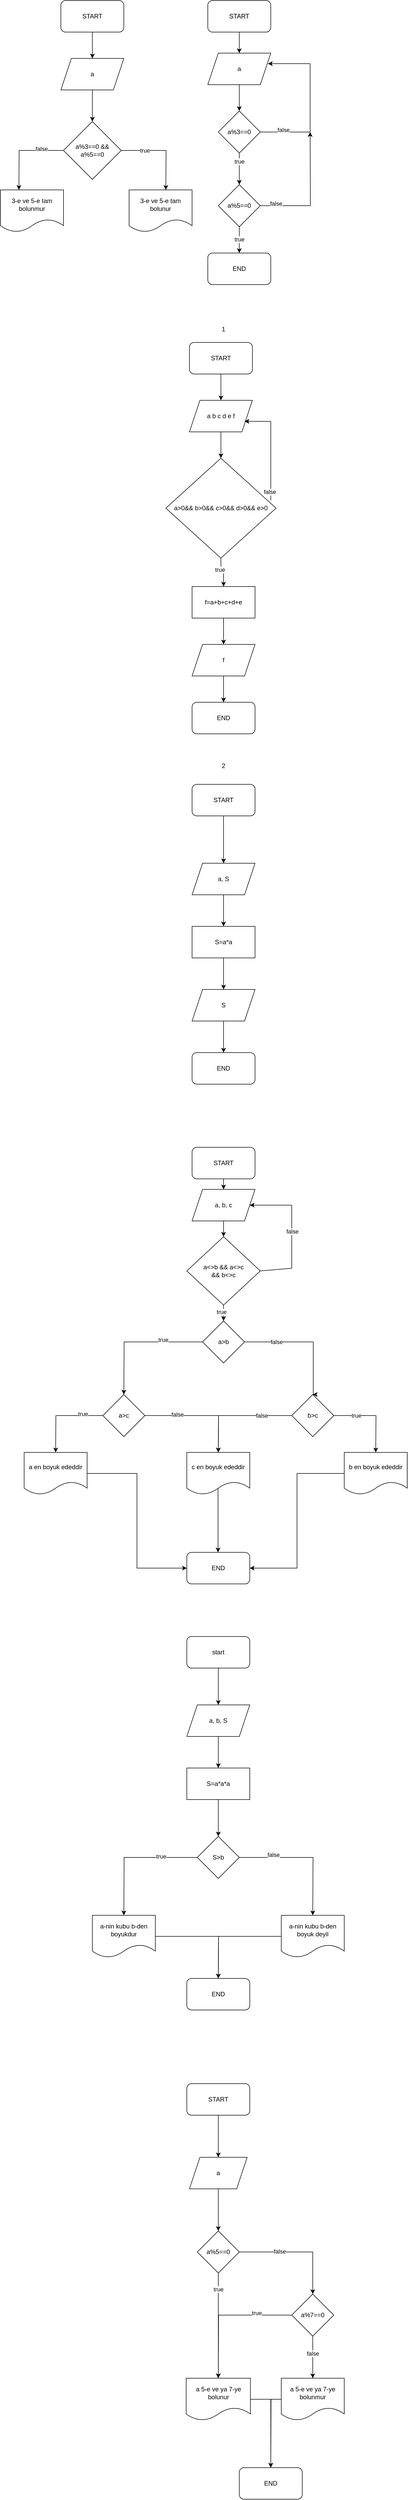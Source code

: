<mxfile version="24.2.2" type="device">
  <diagram name="Page-1" id="QCi-x4vuY8TqEwZbG3ux">
    <mxGraphModel dx="1009" dy="573" grid="1" gridSize="10" guides="1" tooltips="1" connect="1" arrows="1" fold="1" page="1" pageScale="1" pageWidth="850" pageHeight="1100" math="0" shadow="0">
      <root>
        <mxCell id="0" />
        <mxCell id="1" parent="0" />
        <mxCell id="nDQjw-isrJEir62hwn1z-4" style="edgeStyle=orthogonalEdgeStyle;rounded=0;orthogonalLoop=1;jettySize=auto;html=1;exitX=0.5;exitY=1;exitDx=0;exitDy=0;entryX=0.5;entryY=0;entryDx=0;entryDy=0;" edge="1" parent="1" source="nDQjw-isrJEir62hwn1z-2" target="nDQjw-isrJEir62hwn1z-3">
          <mxGeometry relative="1" as="geometry" />
        </mxCell>
        <mxCell id="nDQjw-isrJEir62hwn1z-2" value="&lt;font color=&quot;#050505&quot; style=&quot;background-color: rgb(242, 242, 242);&quot;&gt;START&lt;/font&gt;" style="rounded=1;whiteSpace=wrap;html=1;" vertex="1" parent="1">
          <mxGeometry x="400" y="40" width="120" height="60" as="geometry" />
        </mxCell>
        <mxCell id="nDQjw-isrJEir62hwn1z-6" style="edgeStyle=orthogonalEdgeStyle;rounded=0;orthogonalLoop=1;jettySize=auto;html=1;" edge="1" parent="1" source="nDQjw-isrJEir62hwn1z-3" target="nDQjw-isrJEir62hwn1z-5">
          <mxGeometry relative="1" as="geometry" />
        </mxCell>
        <mxCell id="nDQjw-isrJEir62hwn1z-3" value="a" style="shape=parallelogram;perimeter=parallelogramPerimeter;whiteSpace=wrap;html=1;fixedSize=1;" vertex="1" parent="1">
          <mxGeometry x="400" y="140" width="120" height="60" as="geometry" />
        </mxCell>
        <mxCell id="nDQjw-isrJEir62hwn1z-13" style="edgeStyle=orthogonalEdgeStyle;rounded=0;orthogonalLoop=1;jettySize=auto;html=1;" edge="1" parent="1" source="nDQjw-isrJEir62hwn1z-5" target="nDQjw-isrJEir62hwn1z-12">
          <mxGeometry relative="1" as="geometry" />
        </mxCell>
        <mxCell id="nDQjw-isrJEir62hwn1z-16" value="true" style="edgeLabel;html=1;align=center;verticalAlign=middle;resizable=0;points=[];" vertex="1" connectable="0" parent="nDQjw-isrJEir62hwn1z-13">
          <mxGeometry x="-0.467" relative="1" as="geometry">
            <mxPoint as="offset" />
          </mxGeometry>
        </mxCell>
        <mxCell id="nDQjw-isrJEir62hwn1z-5" value="a%3==0" style="rhombus;whiteSpace=wrap;html=1;" vertex="1" parent="1">
          <mxGeometry x="420" y="250" width="80" height="80" as="geometry" />
        </mxCell>
        <mxCell id="nDQjw-isrJEir62hwn1z-9" value="" style="endArrow=none;html=1;rounded=0;entryX=1;entryY=0.5;entryDx=0;entryDy=0;" edge="1" parent="1" target="nDQjw-isrJEir62hwn1z-5">
          <mxGeometry width="50" height="50" relative="1" as="geometry">
            <mxPoint x="595" y="290" as="sourcePoint" />
            <mxPoint x="485" y="300" as="targetPoint" />
          </mxGeometry>
        </mxCell>
        <mxCell id="nDQjw-isrJEir62hwn1z-11" value="false" style="edgeLabel;html=1;align=center;verticalAlign=middle;resizable=0;points=[];" vertex="1" connectable="0" parent="nDQjw-isrJEir62hwn1z-9">
          <mxGeometry x="0.074" y="-4" relative="1" as="geometry">
            <mxPoint as="offset" />
          </mxGeometry>
        </mxCell>
        <mxCell id="nDQjw-isrJEir62hwn1z-17" style="edgeStyle=orthogonalEdgeStyle;rounded=0;orthogonalLoop=1;jettySize=auto;html=1;" edge="1" parent="1" source="nDQjw-isrJEir62hwn1z-12">
          <mxGeometry relative="1" as="geometry">
            <mxPoint x="595" y="290" as="targetPoint" />
          </mxGeometry>
        </mxCell>
        <mxCell id="nDQjw-isrJEir62hwn1z-18" value="false" style="edgeLabel;html=1;align=center;verticalAlign=middle;resizable=0;points=[];" vertex="1" connectable="0" parent="nDQjw-isrJEir62hwn1z-17">
          <mxGeometry x="-0.751" y="4" relative="1" as="geometry">
            <mxPoint as="offset" />
          </mxGeometry>
        </mxCell>
        <mxCell id="nDQjw-isrJEir62hwn1z-19" style="edgeStyle=orthogonalEdgeStyle;rounded=0;orthogonalLoop=1;jettySize=auto;html=1;" edge="1" parent="1" source="nDQjw-isrJEir62hwn1z-12">
          <mxGeometry relative="1" as="geometry">
            <mxPoint x="460" y="520" as="targetPoint" />
          </mxGeometry>
        </mxCell>
        <mxCell id="nDQjw-isrJEir62hwn1z-21" value="true" style="edgeLabel;html=1;align=center;verticalAlign=middle;resizable=0;points=[];" vertex="1" connectable="0" parent="nDQjw-isrJEir62hwn1z-19">
          <mxGeometry x="-0.05" relative="1" as="geometry">
            <mxPoint as="offset" />
          </mxGeometry>
        </mxCell>
        <mxCell id="nDQjw-isrJEir62hwn1z-12" value="a%5==0" style="rhombus;whiteSpace=wrap;html=1;" vertex="1" parent="1">
          <mxGeometry x="420" y="390" width="80" height="80" as="geometry" />
        </mxCell>
        <mxCell id="nDQjw-isrJEir62hwn1z-14" value="" style="endArrow=none;html=1;rounded=0;" edge="1" parent="1">
          <mxGeometry width="50" height="50" relative="1" as="geometry">
            <mxPoint x="595" y="160" as="sourcePoint" />
            <mxPoint x="595" y="290" as="targetPoint" />
          </mxGeometry>
        </mxCell>
        <mxCell id="nDQjw-isrJEir62hwn1z-15" value="" style="endArrow=classic;html=1;rounded=0;entryX=1;entryY=0.25;entryDx=0;entryDy=0;" edge="1" parent="1">
          <mxGeometry width="50" height="50" relative="1" as="geometry">
            <mxPoint x="595" y="160" as="sourcePoint" />
            <mxPoint x="514.545" y="160.004" as="targetPoint" />
            <Array as="points" />
          </mxGeometry>
        </mxCell>
        <mxCell id="nDQjw-isrJEir62hwn1z-20" value="END" style="rounded=1;whiteSpace=wrap;html=1;" vertex="1" parent="1">
          <mxGeometry x="400" y="520" width="120" height="60" as="geometry" />
        </mxCell>
        <mxCell id="nDQjw-isrJEir62hwn1z-23" style="edgeStyle=orthogonalEdgeStyle;rounded=0;orthogonalLoop=1;jettySize=auto;html=1;" edge="1" parent="1" source="nDQjw-isrJEir62hwn1z-22">
          <mxGeometry relative="1" as="geometry">
            <mxPoint x="180" y="150" as="targetPoint" />
          </mxGeometry>
        </mxCell>
        <mxCell id="nDQjw-isrJEir62hwn1z-22" value="START" style="rounded=1;whiteSpace=wrap;html=1;" vertex="1" parent="1">
          <mxGeometry x="120" y="40" width="120" height="60" as="geometry" />
        </mxCell>
        <mxCell id="nDQjw-isrJEir62hwn1z-25" style="edgeStyle=orthogonalEdgeStyle;rounded=0;orthogonalLoop=1;jettySize=auto;html=1;" edge="1" parent="1" source="nDQjw-isrJEir62hwn1z-24">
          <mxGeometry relative="1" as="geometry">
            <mxPoint x="180" y="270" as="targetPoint" />
          </mxGeometry>
        </mxCell>
        <mxCell id="nDQjw-isrJEir62hwn1z-24" value="a" style="shape=parallelogram;perimeter=parallelogramPerimeter;whiteSpace=wrap;html=1;fixedSize=1;" vertex="1" parent="1">
          <mxGeometry x="120" y="150" width="120" height="60" as="geometry" />
        </mxCell>
        <mxCell id="nDQjw-isrJEir62hwn1z-27" style="edgeStyle=orthogonalEdgeStyle;rounded=0;orthogonalLoop=1;jettySize=auto;html=1;" edge="1" parent="1" source="nDQjw-isrJEir62hwn1z-26">
          <mxGeometry relative="1" as="geometry">
            <mxPoint x="320" y="400" as="targetPoint" />
          </mxGeometry>
        </mxCell>
        <mxCell id="nDQjw-isrJEir62hwn1z-95" value="true" style="edgeLabel;html=1;align=center;verticalAlign=middle;resizable=0;points=[];" vertex="1" connectable="0" parent="nDQjw-isrJEir62hwn1z-27">
          <mxGeometry x="-0.474" y="-5" relative="1" as="geometry">
            <mxPoint x="3" y="-5" as="offset" />
          </mxGeometry>
        </mxCell>
        <mxCell id="nDQjw-isrJEir62hwn1z-28" style="edgeStyle=orthogonalEdgeStyle;rounded=0;orthogonalLoop=1;jettySize=auto;html=1;" edge="1" parent="1" source="nDQjw-isrJEir62hwn1z-26">
          <mxGeometry relative="1" as="geometry">
            <mxPoint x="40" y="400" as="targetPoint" />
          </mxGeometry>
        </mxCell>
        <mxCell id="nDQjw-isrJEir62hwn1z-96" value="false" style="edgeLabel;html=1;align=center;verticalAlign=middle;resizable=0;points=[];" vertex="1" connectable="0" parent="nDQjw-isrJEir62hwn1z-28">
          <mxGeometry x="-0.476" y="-3" relative="1" as="geometry">
            <mxPoint as="offset" />
          </mxGeometry>
        </mxCell>
        <mxCell id="nDQjw-isrJEir62hwn1z-26" value="a%3==0 &amp;amp;&amp;amp;&lt;div&gt;a%5==0&lt;/div&gt;" style="rhombus;whiteSpace=wrap;html=1;" vertex="1" parent="1">
          <mxGeometry x="125" y="270" width="110" height="110" as="geometry" />
        </mxCell>
        <mxCell id="nDQjw-isrJEir62hwn1z-29" value="3-e ve 5-e tam bolunmur" style="shape=document;whiteSpace=wrap;html=1;boundedLbl=1;" vertex="1" parent="1">
          <mxGeometry x="5" y="400" width="120" height="80" as="geometry" />
        </mxCell>
        <mxCell id="nDQjw-isrJEir62hwn1z-30" value="3-e ve 5-e tam bolunur" style="shape=document;whiteSpace=wrap;html=1;boundedLbl=1;" vertex="1" parent="1">
          <mxGeometry x="250" y="400" width="120" height="80" as="geometry" />
        </mxCell>
        <mxCell id="nDQjw-isrJEir62hwn1z-32" style="edgeStyle=orthogonalEdgeStyle;rounded=0;orthogonalLoop=1;jettySize=auto;html=1;" edge="1" parent="1" source="nDQjw-isrJEir62hwn1z-31">
          <mxGeometry relative="1" as="geometry">
            <mxPoint x="425" y="800" as="targetPoint" />
          </mxGeometry>
        </mxCell>
        <mxCell id="nDQjw-isrJEir62hwn1z-31" value="START" style="rounded=1;whiteSpace=wrap;html=1;" vertex="1" parent="1">
          <mxGeometry x="365" y="690" width="120" height="60" as="geometry" />
        </mxCell>
        <mxCell id="nDQjw-isrJEir62hwn1z-35" style="edgeStyle=orthogonalEdgeStyle;rounded=0;orthogonalLoop=1;jettySize=auto;html=1;" edge="1" parent="1" source="nDQjw-isrJEir62hwn1z-34">
          <mxGeometry relative="1" as="geometry">
            <mxPoint x="425" y="910" as="targetPoint" />
          </mxGeometry>
        </mxCell>
        <mxCell id="nDQjw-isrJEir62hwn1z-34" value="a b c d e f" style="shape=parallelogram;perimeter=parallelogramPerimeter;whiteSpace=wrap;html=1;fixedSize=1;" vertex="1" parent="1">
          <mxGeometry x="365" y="800" width="120" height="60" as="geometry" />
        </mxCell>
        <mxCell id="nDQjw-isrJEir62hwn1z-53" style="edgeStyle=orthogonalEdgeStyle;rounded=0;orthogonalLoop=1;jettySize=auto;html=1;entryX=0.5;entryY=0;entryDx=0;entryDy=0;" edge="1" parent="1" source="nDQjw-isrJEir62hwn1z-36" target="nDQjw-isrJEir62hwn1z-44">
          <mxGeometry relative="1" as="geometry" />
        </mxCell>
        <mxCell id="nDQjw-isrJEir62hwn1z-54" value="true" style="edgeLabel;html=1;align=center;verticalAlign=middle;resizable=0;points=[];" vertex="1" connectable="0" parent="nDQjw-isrJEir62hwn1z-53">
          <mxGeometry x="-0.254" y="-2" relative="1" as="geometry">
            <mxPoint as="offset" />
          </mxGeometry>
        </mxCell>
        <mxCell id="nDQjw-isrJEir62hwn1z-36" value="a&amp;gt;0&amp;amp;&amp;amp; b&amp;gt;0&amp;amp;&amp;amp; c&amp;gt;0&amp;amp;&amp;amp; d&amp;gt;0&amp;amp;&amp;amp; e&amp;gt;0" style="rhombus;whiteSpace=wrap;html=1;" vertex="1" parent="1">
          <mxGeometry x="320" y="910" width="210" height="190" as="geometry" />
        </mxCell>
        <mxCell id="nDQjw-isrJEir62hwn1z-38" value="" style="endArrow=none;html=1;rounded=0;" edge="1" parent="1">
          <mxGeometry width="50" height="50" relative="1" as="geometry">
            <mxPoint x="520" y="990" as="sourcePoint" />
            <mxPoint x="520" y="950" as="targetPoint" />
          </mxGeometry>
        </mxCell>
        <mxCell id="nDQjw-isrJEir62hwn1z-42" value="false" style="edgeLabel;html=1;align=center;verticalAlign=middle;resizable=0;points=[];" vertex="1" connectable="0" parent="nDQjw-isrJEir62hwn1z-38">
          <mxGeometry x="-0.188" y="2" relative="1" as="geometry">
            <mxPoint as="offset" />
          </mxGeometry>
        </mxCell>
        <mxCell id="nDQjw-isrJEir62hwn1z-39" value="" style="endArrow=none;html=1;rounded=0;" edge="1" parent="1">
          <mxGeometry width="50" height="50" relative="1" as="geometry">
            <mxPoint x="520" y="950" as="sourcePoint" />
            <mxPoint x="520" y="840" as="targetPoint" />
          </mxGeometry>
        </mxCell>
        <mxCell id="nDQjw-isrJEir62hwn1z-40" value="" style="endArrow=classic;html=1;rounded=0;" edge="1" parent="1">
          <mxGeometry width="50" height="50" relative="1" as="geometry">
            <mxPoint x="520" y="840" as="sourcePoint" />
            <mxPoint x="470" y="840" as="targetPoint" />
          </mxGeometry>
        </mxCell>
        <mxCell id="nDQjw-isrJEir62hwn1z-46" style="edgeStyle=orthogonalEdgeStyle;rounded=0;orthogonalLoop=1;jettySize=auto;html=1;" edge="1" parent="1" source="nDQjw-isrJEir62hwn1z-44">
          <mxGeometry relative="1" as="geometry">
            <mxPoint x="430" y="1264" as="targetPoint" />
          </mxGeometry>
        </mxCell>
        <mxCell id="nDQjw-isrJEir62hwn1z-44" value="f=a+b+c+d+e" style="rounded=0;whiteSpace=wrap;html=1;" vertex="1" parent="1">
          <mxGeometry x="370" y="1154" width="120" height="60" as="geometry" />
        </mxCell>
        <mxCell id="nDQjw-isrJEir62hwn1z-48" style="edgeStyle=orthogonalEdgeStyle;rounded=0;orthogonalLoop=1;jettySize=auto;html=1;" edge="1" parent="1">
          <mxGeometry relative="1" as="geometry">
            <mxPoint x="430" y="1374" as="targetPoint" />
            <mxPoint x="430" y="1324" as="sourcePoint" />
          </mxGeometry>
        </mxCell>
        <mxCell id="nDQjw-isrJEir62hwn1z-49" value="END" style="rounded=1;whiteSpace=wrap;html=1;" vertex="1" parent="1">
          <mxGeometry x="370" y="1374" width="120" height="60" as="geometry" />
        </mxCell>
        <mxCell id="nDQjw-isrJEir62hwn1z-50" value="f" style="shape=parallelogram;perimeter=parallelogramPerimeter;whiteSpace=wrap;html=1;fixedSize=1;" vertex="1" parent="1">
          <mxGeometry x="370" y="1264" width="120" height="60" as="geometry" />
        </mxCell>
        <mxCell id="nDQjw-isrJEir62hwn1z-55" value="1" style="text;html=1;align=center;verticalAlign=middle;whiteSpace=wrap;rounded=0;" vertex="1" parent="1">
          <mxGeometry x="400" y="650" width="60" height="30" as="geometry" />
        </mxCell>
        <mxCell id="nDQjw-isrJEir62hwn1z-57" style="edgeStyle=orthogonalEdgeStyle;rounded=0;orthogonalLoop=1;jettySize=auto;html=1;" edge="1" parent="1" source="nDQjw-isrJEir62hwn1z-56">
          <mxGeometry relative="1" as="geometry">
            <mxPoint x="430" y="1680" as="targetPoint" />
          </mxGeometry>
        </mxCell>
        <mxCell id="nDQjw-isrJEir62hwn1z-56" value="START" style="rounded=1;whiteSpace=wrap;html=1;" vertex="1" parent="1">
          <mxGeometry x="370" y="1530" width="120" height="60" as="geometry" />
        </mxCell>
        <mxCell id="nDQjw-isrJEir62hwn1z-59" style="edgeStyle=orthogonalEdgeStyle;rounded=0;orthogonalLoop=1;jettySize=auto;html=1;" edge="1" parent="1" source="nDQjw-isrJEir62hwn1z-58">
          <mxGeometry relative="1" as="geometry">
            <mxPoint x="430" y="1800" as="targetPoint" />
          </mxGeometry>
        </mxCell>
        <mxCell id="nDQjw-isrJEir62hwn1z-58" value="a, S" style="shape=parallelogram;perimeter=parallelogramPerimeter;whiteSpace=wrap;html=1;fixedSize=1;" vertex="1" parent="1">
          <mxGeometry x="370" y="1680" width="120" height="60" as="geometry" />
        </mxCell>
        <mxCell id="nDQjw-isrJEir62hwn1z-62" style="edgeStyle=orthogonalEdgeStyle;rounded=0;orthogonalLoop=1;jettySize=auto;html=1;entryX=0.5;entryY=0;entryDx=0;entryDy=0;" edge="1" parent="1" source="nDQjw-isrJEir62hwn1z-60" target="nDQjw-isrJEir62hwn1z-61">
          <mxGeometry relative="1" as="geometry" />
        </mxCell>
        <mxCell id="nDQjw-isrJEir62hwn1z-60" value="S=a*a" style="rounded=0;whiteSpace=wrap;html=1;" vertex="1" parent="1">
          <mxGeometry x="370" y="1800" width="120" height="60" as="geometry" />
        </mxCell>
        <mxCell id="nDQjw-isrJEir62hwn1z-64" style="edgeStyle=orthogonalEdgeStyle;rounded=0;orthogonalLoop=1;jettySize=auto;html=1;" edge="1" parent="1" source="nDQjw-isrJEir62hwn1z-61" target="nDQjw-isrJEir62hwn1z-63">
          <mxGeometry relative="1" as="geometry" />
        </mxCell>
        <mxCell id="nDQjw-isrJEir62hwn1z-61" value="S" style="shape=parallelogram;perimeter=parallelogramPerimeter;whiteSpace=wrap;html=1;fixedSize=1;" vertex="1" parent="1">
          <mxGeometry x="370" y="1920" width="120" height="60" as="geometry" />
        </mxCell>
        <mxCell id="nDQjw-isrJEir62hwn1z-63" value="END" style="rounded=1;whiteSpace=wrap;html=1;" vertex="1" parent="1">
          <mxGeometry x="370" y="2040" width="120" height="60" as="geometry" />
        </mxCell>
        <mxCell id="nDQjw-isrJEir62hwn1z-67" style="edgeStyle=orthogonalEdgeStyle;rounded=0;orthogonalLoop=1;jettySize=auto;html=1;entryX=0.5;entryY=0;entryDx=0;entryDy=0;" edge="1" parent="1" source="nDQjw-isrJEir62hwn1z-65" target="nDQjw-isrJEir62hwn1z-66">
          <mxGeometry relative="1" as="geometry" />
        </mxCell>
        <mxCell id="nDQjw-isrJEir62hwn1z-65" value="START" style="rounded=1;whiteSpace=wrap;html=1;" vertex="1" parent="1">
          <mxGeometry x="370" y="2220" width="120" height="60" as="geometry" />
        </mxCell>
        <mxCell id="nDQjw-isrJEir62hwn1z-101" style="edgeStyle=orthogonalEdgeStyle;rounded=0;orthogonalLoop=1;jettySize=auto;html=1;entryX=0.5;entryY=0;entryDx=0;entryDy=0;" edge="1" parent="1" source="nDQjw-isrJEir62hwn1z-66" target="nDQjw-isrJEir62hwn1z-100">
          <mxGeometry relative="1" as="geometry" />
        </mxCell>
        <mxCell id="nDQjw-isrJEir62hwn1z-66" value="a, b, c" style="shape=parallelogram;perimeter=parallelogramPerimeter;whiteSpace=wrap;html=1;fixedSize=1;" vertex="1" parent="1">
          <mxGeometry x="370" y="2300" width="120" height="60" as="geometry" />
        </mxCell>
        <mxCell id="nDQjw-isrJEir62hwn1z-70" style="edgeStyle=orthogonalEdgeStyle;rounded=0;orthogonalLoop=1;jettySize=auto;html=1;" edge="1" parent="1" source="nDQjw-isrJEir62hwn1z-69">
          <mxGeometry relative="1" as="geometry">
            <mxPoint x="600" y="2690" as="targetPoint" />
            <Array as="points">
              <mxPoint x="601" y="2590" />
            </Array>
          </mxGeometry>
        </mxCell>
        <mxCell id="nDQjw-isrJEir62hwn1z-73" value="false" style="edgeLabel;html=1;align=center;verticalAlign=middle;resizable=0;points=[];" vertex="1" connectable="0" parent="nDQjw-isrJEir62hwn1z-70">
          <mxGeometry x="-0.425" y="-5" relative="1" as="geometry">
            <mxPoint x="-6" y="-5" as="offset" />
          </mxGeometry>
        </mxCell>
        <mxCell id="nDQjw-isrJEir62hwn1z-71" style="edgeStyle=orthogonalEdgeStyle;rounded=0;orthogonalLoop=1;jettySize=auto;html=1;" edge="1" parent="1" source="nDQjw-isrJEir62hwn1z-69">
          <mxGeometry relative="1" as="geometry">
            <mxPoint x="240" y="2690" as="targetPoint" />
          </mxGeometry>
        </mxCell>
        <mxCell id="nDQjw-isrJEir62hwn1z-72" value="true" style="edgeLabel;html=1;align=center;verticalAlign=middle;resizable=0;points=[];" vertex="1" connectable="0" parent="nDQjw-isrJEir62hwn1z-71">
          <mxGeometry x="-0.394" y="-4" relative="1" as="geometry">
            <mxPoint as="offset" />
          </mxGeometry>
        </mxCell>
        <mxCell id="nDQjw-isrJEir62hwn1z-69" value="a&amp;gt;b" style="rhombus;whiteSpace=wrap;html=1;" vertex="1" parent="1">
          <mxGeometry x="390" y="2550" width="80" height="80" as="geometry" />
        </mxCell>
        <mxCell id="nDQjw-isrJEir62hwn1z-76" style="edgeStyle=orthogonalEdgeStyle;rounded=0;orthogonalLoop=1;jettySize=auto;html=1;" edge="1" parent="1" source="nDQjw-isrJEir62hwn1z-74">
          <mxGeometry relative="1" as="geometry">
            <mxPoint x="420" y="2800" as="targetPoint" />
          </mxGeometry>
        </mxCell>
        <mxCell id="nDQjw-isrJEir62hwn1z-82" value="false" style="edgeLabel;html=1;align=center;verticalAlign=middle;resizable=0;points=[];" vertex="1" connectable="0" parent="nDQjw-isrJEir62hwn1z-76">
          <mxGeometry x="-0.418" y="2" relative="1" as="geometry">
            <mxPoint as="offset" />
          </mxGeometry>
        </mxCell>
        <mxCell id="nDQjw-isrJEir62hwn1z-77" style="edgeStyle=orthogonalEdgeStyle;rounded=0;orthogonalLoop=1;jettySize=auto;html=1;" edge="1" parent="1" source="nDQjw-isrJEir62hwn1z-74">
          <mxGeometry relative="1" as="geometry">
            <mxPoint x="110" y="2800" as="targetPoint" />
          </mxGeometry>
        </mxCell>
        <mxCell id="nDQjw-isrJEir62hwn1z-86" value="true" style="edgeLabel;html=1;align=center;verticalAlign=middle;resizable=0;points=[];" vertex="1" connectable="0" parent="nDQjw-isrJEir62hwn1z-77">
          <mxGeometry x="-0.526" y="-3" relative="1" as="geometry">
            <mxPoint as="offset" />
          </mxGeometry>
        </mxCell>
        <mxCell id="nDQjw-isrJEir62hwn1z-74" value="a&amp;gt;c" style="rhombus;whiteSpace=wrap;html=1;" vertex="1" parent="1">
          <mxGeometry x="200" y="2690" width="80" height="80" as="geometry" />
        </mxCell>
        <mxCell id="nDQjw-isrJEir62hwn1z-78" style="edgeStyle=orthogonalEdgeStyle;rounded=0;orthogonalLoop=1;jettySize=auto;html=1;" edge="1" parent="1" source="nDQjw-isrJEir62hwn1z-75">
          <mxGeometry relative="1" as="geometry">
            <mxPoint x="420" y="2800" as="targetPoint" />
          </mxGeometry>
        </mxCell>
        <mxCell id="nDQjw-isrJEir62hwn1z-83" value="false" style="edgeLabel;html=1;align=center;verticalAlign=middle;resizable=0;points=[];" vertex="1" connectable="0" parent="nDQjw-isrJEir62hwn1z-78">
          <mxGeometry x="-0.458" relative="1" as="geometry">
            <mxPoint as="offset" />
          </mxGeometry>
        </mxCell>
        <mxCell id="nDQjw-isrJEir62hwn1z-80" style="edgeStyle=orthogonalEdgeStyle;rounded=0;orthogonalLoop=1;jettySize=auto;html=1;" edge="1" parent="1" source="nDQjw-isrJEir62hwn1z-75">
          <mxGeometry relative="1" as="geometry">
            <mxPoint x="720" y="2800" as="targetPoint" />
          </mxGeometry>
        </mxCell>
        <mxCell id="nDQjw-isrJEir62hwn1z-84" value="true" style="edgeLabel;html=1;align=center;verticalAlign=middle;resizable=0;points=[];" vertex="1" connectable="0" parent="nDQjw-isrJEir62hwn1z-80">
          <mxGeometry x="-0.426" relative="1" as="geometry">
            <mxPoint as="offset" />
          </mxGeometry>
        </mxCell>
        <mxCell id="nDQjw-isrJEir62hwn1z-75" value="b&amp;gt;c" style="rhombus;whiteSpace=wrap;html=1;" vertex="1" parent="1">
          <mxGeometry x="560" y="2690" width="80" height="80" as="geometry" />
        </mxCell>
        <mxCell id="nDQjw-isrJEir62hwn1z-87" value="a en boyuk ededdir" style="shape=document;whiteSpace=wrap;html=1;boundedLbl=1;" vertex="1" parent="1">
          <mxGeometry x="50" y="2800" width="120" height="80" as="geometry" />
        </mxCell>
        <mxCell id="nDQjw-isrJEir62hwn1z-91" style="edgeStyle=orthogonalEdgeStyle;rounded=0;orthogonalLoop=1;jettySize=auto;html=1;" edge="1" parent="1">
          <mxGeometry relative="1" as="geometry">
            <mxPoint x="419.5" y="2990" as="targetPoint" />
            <mxPoint x="419.5" y="2860" as="sourcePoint" />
          </mxGeometry>
        </mxCell>
        <mxCell id="nDQjw-isrJEir62hwn1z-88" value="c en boyuk ededdir" style="shape=document;whiteSpace=wrap;html=1;boundedLbl=1;" vertex="1" parent="1">
          <mxGeometry x="360" y="2800" width="120" height="80" as="geometry" />
        </mxCell>
        <mxCell id="nDQjw-isrJEir62hwn1z-93" style="edgeStyle=orthogonalEdgeStyle;rounded=0;orthogonalLoop=1;jettySize=auto;html=1;entryX=1;entryY=0.5;entryDx=0;entryDy=0;" edge="1" parent="1" source="nDQjw-isrJEir62hwn1z-89" target="nDQjw-isrJEir62hwn1z-92">
          <mxGeometry relative="1" as="geometry" />
        </mxCell>
        <mxCell id="nDQjw-isrJEir62hwn1z-89" value="b en boyuk ededdir" style="shape=document;whiteSpace=wrap;html=1;boundedLbl=1;" vertex="1" parent="1">
          <mxGeometry x="660" y="2800" width="120" height="80" as="geometry" />
        </mxCell>
        <mxCell id="nDQjw-isrJEir62hwn1z-92" value="END" style="rounded=1;whiteSpace=wrap;html=1;" vertex="1" parent="1">
          <mxGeometry x="360" y="2990" width="120" height="60" as="geometry" />
        </mxCell>
        <mxCell id="nDQjw-isrJEir62hwn1z-94" style="edgeStyle=orthogonalEdgeStyle;rounded=0;orthogonalLoop=1;jettySize=auto;html=1;entryX=0;entryY=0.5;entryDx=0;entryDy=0;" edge="1" parent="1" source="nDQjw-isrJEir62hwn1z-87" target="nDQjw-isrJEir62hwn1z-92">
          <mxGeometry relative="1" as="geometry">
            <mxPoint x="280" y="3030" as="targetPoint" />
          </mxGeometry>
        </mxCell>
        <mxCell id="nDQjw-isrJEir62hwn1z-98" style="edgeStyle=orthogonalEdgeStyle;rounded=0;orthogonalLoop=1;jettySize=auto;html=1;" edge="1" parent="1" source="nDQjw-isrJEir62hwn1z-97">
          <mxGeometry relative="1" as="geometry">
            <mxPoint x="420" y="3280" as="targetPoint" />
          </mxGeometry>
        </mxCell>
        <mxCell id="nDQjw-isrJEir62hwn1z-97" value="start" style="rounded=1;whiteSpace=wrap;html=1;" vertex="1" parent="1">
          <mxGeometry x="360" y="3150" width="120" height="60" as="geometry" />
        </mxCell>
        <mxCell id="nDQjw-isrJEir62hwn1z-110" style="edgeStyle=orthogonalEdgeStyle;rounded=0;orthogonalLoop=1;jettySize=auto;html=1;" edge="1" parent="1" source="nDQjw-isrJEir62hwn1z-99">
          <mxGeometry relative="1" as="geometry">
            <mxPoint x="420" y="3400" as="targetPoint" />
          </mxGeometry>
        </mxCell>
        <mxCell id="nDQjw-isrJEir62hwn1z-99" value="a, b, S" style="shape=parallelogram;perimeter=parallelogramPerimeter;whiteSpace=wrap;html=1;fixedSize=1;" vertex="1" parent="1">
          <mxGeometry x="360" y="3280" width="120" height="60" as="geometry" />
        </mxCell>
        <mxCell id="nDQjw-isrJEir62hwn1z-102" style="edgeStyle=orthogonalEdgeStyle;rounded=0;orthogonalLoop=1;jettySize=auto;html=1;entryX=0.5;entryY=0;entryDx=0;entryDy=0;" edge="1" parent="1" source="nDQjw-isrJEir62hwn1z-100" target="nDQjw-isrJEir62hwn1z-69">
          <mxGeometry relative="1" as="geometry" />
        </mxCell>
        <mxCell id="nDQjw-isrJEir62hwn1z-103" value="true" style="edgeLabel;html=1;align=center;verticalAlign=middle;resizable=0;points=[];" vertex="1" connectable="0" parent="nDQjw-isrJEir62hwn1z-102">
          <mxGeometry x="0.296" y="-4" relative="1" as="geometry">
            <mxPoint as="offset" />
          </mxGeometry>
        </mxCell>
        <mxCell id="nDQjw-isrJEir62hwn1z-100" value="a&amp;lt;&amp;gt;b &amp;amp;&amp;amp; a&amp;lt;&amp;gt;c&lt;div&gt;&amp;amp;&amp;amp; b&amp;lt;&amp;gt;c&lt;/div&gt;" style="rhombus;whiteSpace=wrap;html=1;" vertex="1" parent="1">
          <mxGeometry x="360" y="2390" width="140" height="130" as="geometry" />
        </mxCell>
        <mxCell id="nDQjw-isrJEir62hwn1z-106" value="" style="endArrow=none;html=1;rounded=0;" edge="1" parent="1">
          <mxGeometry width="50" height="50" relative="1" as="geometry">
            <mxPoint x="560" y="2450" as="sourcePoint" />
            <mxPoint x="560" y="2330" as="targetPoint" />
          </mxGeometry>
        </mxCell>
        <mxCell id="nDQjw-isrJEir62hwn1z-109" value="false" style="edgeLabel;html=1;align=center;verticalAlign=middle;resizable=0;points=[];" vertex="1" connectable="0" parent="nDQjw-isrJEir62hwn1z-106">
          <mxGeometry x="0.177" y="-1" relative="1" as="geometry">
            <mxPoint as="offset" />
          </mxGeometry>
        </mxCell>
        <mxCell id="nDQjw-isrJEir62hwn1z-107" value="" style="endArrow=classic;html=1;rounded=0;entryX=1;entryY=0.5;entryDx=0;entryDy=0;" edge="1" parent="1" target="nDQjw-isrJEir62hwn1z-66">
          <mxGeometry width="50" height="50" relative="1" as="geometry">
            <mxPoint x="560" y="2330" as="sourcePoint" />
            <mxPoint x="570" y="2300" as="targetPoint" />
          </mxGeometry>
        </mxCell>
        <mxCell id="nDQjw-isrJEir62hwn1z-108" value="" style="endArrow=none;html=1;rounded=0;exitX=1;exitY=0.5;exitDx=0;exitDy=0;" edge="1" parent="1" source="nDQjw-isrJEir62hwn1z-100">
          <mxGeometry width="50" height="50" relative="1" as="geometry">
            <mxPoint x="510" y="2460" as="sourcePoint" />
            <mxPoint x="560" y="2450" as="targetPoint" />
          </mxGeometry>
        </mxCell>
        <mxCell id="nDQjw-isrJEir62hwn1z-112" style="edgeStyle=orthogonalEdgeStyle;rounded=0;orthogonalLoop=1;jettySize=auto;html=1;" edge="1" parent="1" source="nDQjw-isrJEir62hwn1z-111">
          <mxGeometry relative="1" as="geometry">
            <mxPoint x="420" y="3530" as="targetPoint" />
          </mxGeometry>
        </mxCell>
        <mxCell id="nDQjw-isrJEir62hwn1z-111" value="S=a*a*a" style="rounded=0;whiteSpace=wrap;html=1;" vertex="1" parent="1">
          <mxGeometry x="360" y="3400" width="120" height="60" as="geometry" />
        </mxCell>
        <mxCell id="nDQjw-isrJEir62hwn1z-114" style="edgeStyle=orthogonalEdgeStyle;rounded=0;orthogonalLoop=1;jettySize=auto;html=1;" edge="1" parent="1" source="nDQjw-isrJEir62hwn1z-113">
          <mxGeometry relative="1" as="geometry">
            <mxPoint x="600" y="3680" as="targetPoint" />
          </mxGeometry>
        </mxCell>
        <mxCell id="nDQjw-isrJEir62hwn1z-119" value="false" style="edgeLabel;html=1;align=center;verticalAlign=middle;resizable=0;points=[];" vertex="1" connectable="0" parent="nDQjw-isrJEir62hwn1z-114">
          <mxGeometry x="-0.487" y="5" relative="1" as="geometry">
            <mxPoint as="offset" />
          </mxGeometry>
        </mxCell>
        <mxCell id="nDQjw-isrJEir62hwn1z-115" style="edgeStyle=orthogonalEdgeStyle;rounded=0;orthogonalLoop=1;jettySize=auto;html=1;" edge="1" parent="1" source="nDQjw-isrJEir62hwn1z-113">
          <mxGeometry relative="1" as="geometry">
            <mxPoint x="240" y="3680" as="targetPoint" />
          </mxGeometry>
        </mxCell>
        <mxCell id="nDQjw-isrJEir62hwn1z-118" value="true" style="edgeLabel;html=1;align=center;verticalAlign=middle;resizable=0;points=[];" vertex="1" connectable="0" parent="nDQjw-isrJEir62hwn1z-115">
          <mxGeometry x="-0.441" y="-2" relative="1" as="geometry">
            <mxPoint as="offset" />
          </mxGeometry>
        </mxCell>
        <mxCell id="nDQjw-isrJEir62hwn1z-113" value="S&amp;gt;b" style="rhombus;whiteSpace=wrap;html=1;" vertex="1" parent="1">
          <mxGeometry x="380" y="3530" width="80" height="80" as="geometry" />
        </mxCell>
        <mxCell id="nDQjw-isrJEir62hwn1z-120" style="edgeStyle=orthogonalEdgeStyle;rounded=0;orthogonalLoop=1;jettySize=auto;html=1;" edge="1" parent="1" source="nDQjw-isrJEir62hwn1z-116">
          <mxGeometry relative="1" as="geometry">
            <mxPoint x="420" y="3800" as="targetPoint" />
          </mxGeometry>
        </mxCell>
        <mxCell id="nDQjw-isrJEir62hwn1z-116" value="a-nin kubu b-den boyukdur" style="shape=document;whiteSpace=wrap;html=1;boundedLbl=1;" vertex="1" parent="1">
          <mxGeometry x="180" y="3680" width="120" height="80" as="geometry" />
        </mxCell>
        <mxCell id="nDQjw-isrJEir62hwn1z-121" style="edgeStyle=orthogonalEdgeStyle;rounded=0;orthogonalLoop=1;jettySize=auto;html=1;" edge="1" parent="1" source="nDQjw-isrJEir62hwn1z-117">
          <mxGeometry relative="1" as="geometry">
            <mxPoint x="420" y="3800" as="targetPoint" />
          </mxGeometry>
        </mxCell>
        <mxCell id="nDQjw-isrJEir62hwn1z-117" value="a-nin kubu b-den boyuk deyil" style="shape=document;whiteSpace=wrap;html=1;boundedLbl=1;" vertex="1" parent="1">
          <mxGeometry x="540" y="3680" width="120" height="80" as="geometry" />
        </mxCell>
        <mxCell id="nDQjw-isrJEir62hwn1z-122" value="END" style="rounded=1;whiteSpace=wrap;html=1;" vertex="1" parent="1">
          <mxGeometry x="360" y="3800" width="120" height="60" as="geometry" />
        </mxCell>
        <mxCell id="nDQjw-isrJEir62hwn1z-125" style="edgeStyle=orthogonalEdgeStyle;rounded=0;orthogonalLoop=1;jettySize=auto;html=1;entryX=0.5;entryY=0;entryDx=0;entryDy=0;" edge="1" parent="1" source="nDQjw-isrJEir62hwn1z-123" target="nDQjw-isrJEir62hwn1z-124">
          <mxGeometry relative="1" as="geometry" />
        </mxCell>
        <mxCell id="nDQjw-isrJEir62hwn1z-123" value="START" style="rounded=1;whiteSpace=wrap;html=1;" vertex="1" parent="1">
          <mxGeometry x="360" y="4000" width="120" height="60" as="geometry" />
        </mxCell>
        <mxCell id="nDQjw-isrJEir62hwn1z-126" style="edgeStyle=orthogonalEdgeStyle;rounded=0;orthogonalLoop=1;jettySize=auto;html=1;" edge="1" parent="1" source="nDQjw-isrJEir62hwn1z-124">
          <mxGeometry relative="1" as="geometry">
            <mxPoint x="420" y="4280" as="targetPoint" />
          </mxGeometry>
        </mxCell>
        <mxCell id="nDQjw-isrJEir62hwn1z-124" value="a" style="shape=parallelogram;perimeter=parallelogramPerimeter;whiteSpace=wrap;html=1;fixedSize=1;" vertex="1" parent="1">
          <mxGeometry x="365" y="4140" width="110" height="60" as="geometry" />
        </mxCell>
        <mxCell id="nDQjw-isrJEir62hwn1z-128" style="edgeStyle=orthogonalEdgeStyle;rounded=0;orthogonalLoop=1;jettySize=auto;html=1;" edge="1" parent="1" source="nDQjw-isrJEir62hwn1z-127">
          <mxGeometry relative="1" as="geometry">
            <mxPoint x="420" y="4560" as="targetPoint" />
          </mxGeometry>
        </mxCell>
        <mxCell id="nDQjw-isrJEir62hwn1z-132" value="true" style="edgeLabel;html=1;align=center;verticalAlign=middle;resizable=0;points=[];" vertex="1" connectable="0" parent="nDQjw-isrJEir62hwn1z-128">
          <mxGeometry x="-0.278" relative="1" as="geometry">
            <mxPoint y="-42" as="offset" />
          </mxGeometry>
        </mxCell>
        <mxCell id="nDQjw-isrJEir62hwn1z-131" style="edgeStyle=orthogonalEdgeStyle;rounded=0;orthogonalLoop=1;jettySize=auto;html=1;entryX=0.5;entryY=0;entryDx=0;entryDy=0;" edge="1" parent="1" source="nDQjw-isrJEir62hwn1z-127" target="nDQjw-isrJEir62hwn1z-130">
          <mxGeometry relative="1" as="geometry" />
        </mxCell>
        <mxCell id="nDQjw-isrJEir62hwn1z-133" value="false" style="edgeLabel;html=1;align=center;verticalAlign=middle;resizable=0;points=[];" vertex="1" connectable="0" parent="nDQjw-isrJEir62hwn1z-131">
          <mxGeometry x="-0.298" y="1" relative="1" as="geometry">
            <mxPoint as="offset" />
          </mxGeometry>
        </mxCell>
        <mxCell id="nDQjw-isrJEir62hwn1z-127" value="a%5==0" style="rhombus;whiteSpace=wrap;html=1;" vertex="1" parent="1">
          <mxGeometry x="380" y="4280" width="80" height="80" as="geometry" />
        </mxCell>
        <mxCell id="nDQjw-isrJEir62hwn1z-135" style="edgeStyle=orthogonalEdgeStyle;rounded=0;orthogonalLoop=1;jettySize=auto;html=1;" edge="1" parent="1" source="nDQjw-isrJEir62hwn1z-130">
          <mxGeometry relative="1" as="geometry">
            <mxPoint x="420" y="4560" as="targetPoint" />
          </mxGeometry>
        </mxCell>
        <mxCell id="nDQjw-isrJEir62hwn1z-136" value="true" style="edgeLabel;html=1;align=center;verticalAlign=middle;resizable=0;points=[];" vertex="1" connectable="0" parent="nDQjw-isrJEir62hwn1z-135">
          <mxGeometry x="-0.485" y="-4" relative="1" as="geometry">
            <mxPoint as="offset" />
          </mxGeometry>
        </mxCell>
        <mxCell id="nDQjw-isrJEir62hwn1z-137" style="edgeStyle=orthogonalEdgeStyle;rounded=0;orthogonalLoop=1;jettySize=auto;html=1;" edge="1" parent="1" source="nDQjw-isrJEir62hwn1z-130">
          <mxGeometry relative="1" as="geometry">
            <mxPoint x="600" y="4560" as="targetPoint" />
          </mxGeometry>
        </mxCell>
        <mxCell id="nDQjw-isrJEir62hwn1z-140" value="false" style="edgeLabel;html=1;align=center;verticalAlign=middle;resizable=0;points=[];" vertex="1" connectable="0" parent="nDQjw-isrJEir62hwn1z-137">
          <mxGeometry x="-0.195" relative="1" as="geometry">
            <mxPoint as="offset" />
          </mxGeometry>
        </mxCell>
        <mxCell id="nDQjw-isrJEir62hwn1z-130" value="a%7==0" style="rhombus;whiteSpace=wrap;html=1;" vertex="1" parent="1">
          <mxGeometry x="560" y="4400" width="80" height="80" as="geometry" />
        </mxCell>
        <mxCell id="nDQjw-isrJEir62hwn1z-141" style="edgeStyle=orthogonalEdgeStyle;rounded=0;orthogonalLoop=1;jettySize=auto;html=1;" edge="1" parent="1" source="nDQjw-isrJEir62hwn1z-138">
          <mxGeometry relative="1" as="geometry">
            <mxPoint x="520" y="4730" as="targetPoint" />
          </mxGeometry>
        </mxCell>
        <mxCell id="nDQjw-isrJEir62hwn1z-138" value="a 5-e ve ya 7-ye&lt;div&gt;bolunur&lt;/div&gt;" style="shape=document;whiteSpace=wrap;html=1;boundedLbl=1;" vertex="1" parent="1">
          <mxGeometry x="358.75" y="4560" width="122.5" height="80" as="geometry" />
        </mxCell>
        <mxCell id="nDQjw-isrJEir62hwn1z-142" style="edgeStyle=orthogonalEdgeStyle;rounded=0;orthogonalLoop=1;jettySize=auto;html=1;" edge="1" parent="1" source="nDQjw-isrJEir62hwn1z-139">
          <mxGeometry relative="1" as="geometry">
            <mxPoint x="520" y="4730" as="targetPoint" />
          </mxGeometry>
        </mxCell>
        <mxCell id="nDQjw-isrJEir62hwn1z-139" value="a 5-e ve ya 7-ye bolunmur" style="shape=document;whiteSpace=wrap;html=1;boundedLbl=1;" vertex="1" parent="1">
          <mxGeometry x="540" y="4560" width="120" height="80" as="geometry" />
        </mxCell>
        <mxCell id="nDQjw-isrJEir62hwn1z-143" value="END" style="rounded=1;whiteSpace=wrap;html=1;" vertex="1" parent="1">
          <mxGeometry x="460" y="4730" width="120" height="60" as="geometry" />
        </mxCell>
        <mxCell id="nDQjw-isrJEir62hwn1z-144" value="2" style="text;html=1;align=center;verticalAlign=middle;whiteSpace=wrap;rounded=0;" vertex="1" parent="1">
          <mxGeometry x="400" y="1480" width="60" height="30" as="geometry" />
        </mxCell>
      </root>
    </mxGraphModel>
  </diagram>
</mxfile>

